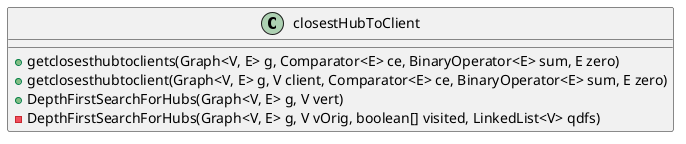 @startuml

class closestHubToClient {
+ getclosesthubtoclients(Graph<V, E> g, Comparator<E> ce, BinaryOperator<E> sum, E zero)
+ getclosesthubtoclient(Graph<V, E> g, V client, Comparator<E> ce, BinaryOperator<E> sum, E zero)
+ DepthFirstSearchForHubs(Graph<V, E> g, V vert)
- DepthFirstSearchForHubs(Graph<V, E> g, V vOrig, boolean[] visited, LinkedList<V> qdfs)

}
@endumll